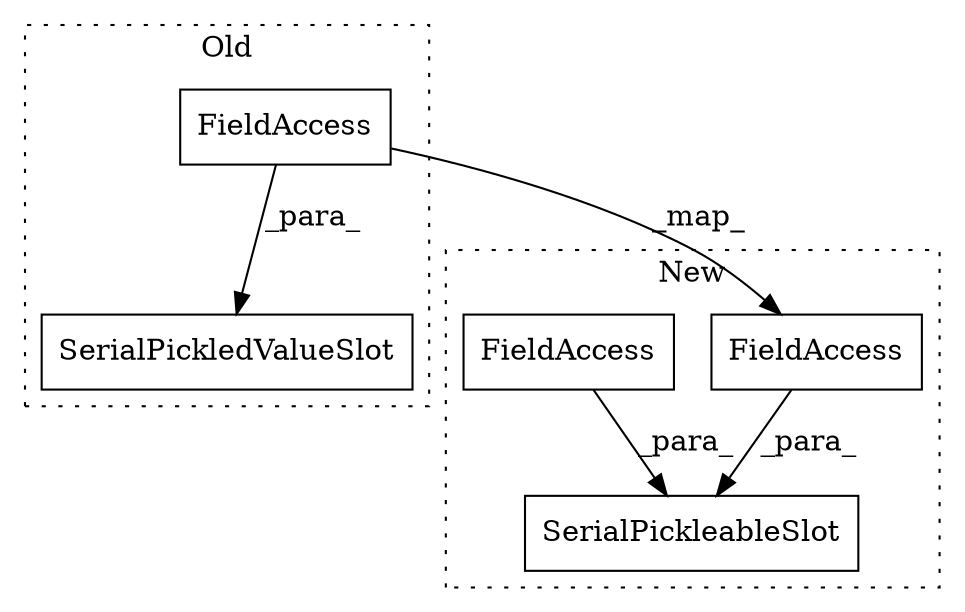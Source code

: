digraph G {
subgraph cluster0 {
1 [label="SerialPickledValueSlot" a="32" s="1629,1675" l="23,1" shape="box"];
3 [label="FieldAccess" a="22" s="1652" l="23" shape="box"];
label = "Old";
style="dotted";
}
subgraph cluster1 {
2 [label="SerialPickleableSlot" a="32" s="1647,1709" l="21,1" shape="box"];
4 [label="FieldAccess" a="22" s="1668" l="23" shape="box"];
5 [label="FieldAccess" a="22" s="1692" l="12" shape="box"];
label = "New";
style="dotted";
}
3 -> 1 [label="_para_"];
3 -> 4 [label="_map_"];
4 -> 2 [label="_para_"];
5 -> 2 [label="_para_"];
}